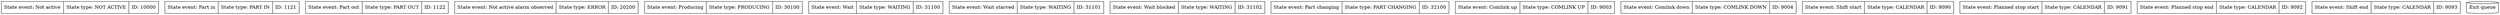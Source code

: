 digraph G 
{
    "Not_active" 
    [
        label = "<f0> State event: Not active |<f1> State type: NOT ACTIVE |<f2> ID: 10000 "
        shape = "record"
    ];

    "Part_in" 
    [
        label = "<f0> State event: Part in |<f1> State type: PART IN |<f2> ID: 1121 "
        shape = "record"
    ];

    "Part_out" 
    [
        label = "<f0> State event: Part out |<f1> State type: PART OUT |<f2> ID: 1122 "
        shape = "record"
    ];

    "Not_active_alarm_observed" 
    [
        label = "<f0> State event: Not active alarm observed |<f1> State type: ERROR |<f2> ID: 20200 "
        shape = "record"
    ];

    "Producing" 
    [
        label = "<f0> State event: Producing |<f1> State type: PRODUCING |<f2> ID: 30100 "
        shape = "record"
    ];

    "Wait" 
    [
        label = "<f0> State event: Wait |<f1> State type: WAITING |<f2> ID: 31100 "
        shape = "record"
    ];

    "Wait_starved" 
    [
        label = "<f0> State event: Wait starved |<f1> State type: WAITING |<f2> ID: 31101 "
        shape = "record"
    ];

    "Wait_blocked" 
    [
        label = "<f0> State event: Wait blocked |<f1> State type: WAITING |<f2> ID: 31102 "
        shape = "record"
    ];

    "Part_changing" 
    [
        label = "<f0> State event: Part changing |<f1> State type: PART CHANGING |<f2> ID: 32100 "
        shape = "record"
    ];

    "Comlink_up" 
    [
        label = "<f0> State event: Comlink up |<f1> State type: COMLINK UP |<f2> ID: 9003 "
        shape = "record"
    ];

    "Comlink_down" 
    [
        label = "<f0> State event: Comlink down |<f1> State type: COMLINK DOWN |<f2> ID: 9004 "
        shape = "record"
    ];

    "Shift_start" 
    [
        label = "<f0> State event: Shift start |<f1> State type: CALENDAR |<f2> ID: 9090 "
        shape = "record"
    ];

    "Planned_stop_start" 
    [
        label = "<f0> State event: Planned stop start |<f1> State type: CALENDAR |<f2> ID: 9091 "
        shape = "record"
    ];

    "Planned_stop_end" 
    [
        label = "<f0> State event: Planned stop end |<f1> State type: CALENDAR |<f2> ID: 9092 "
        shape = "record"
    ];

    "Shift_end" 
    [
        label = "<f0> State event: Shift end |<f1> State type: CALENDAR |<f2> ID: 9093 "
        shape = "record"
    ];

    InMessageDB[shape=cylinder,label="Entrance queue\n"]
    InMessageDB[shape=cylinder,label="Exit queue"]


}